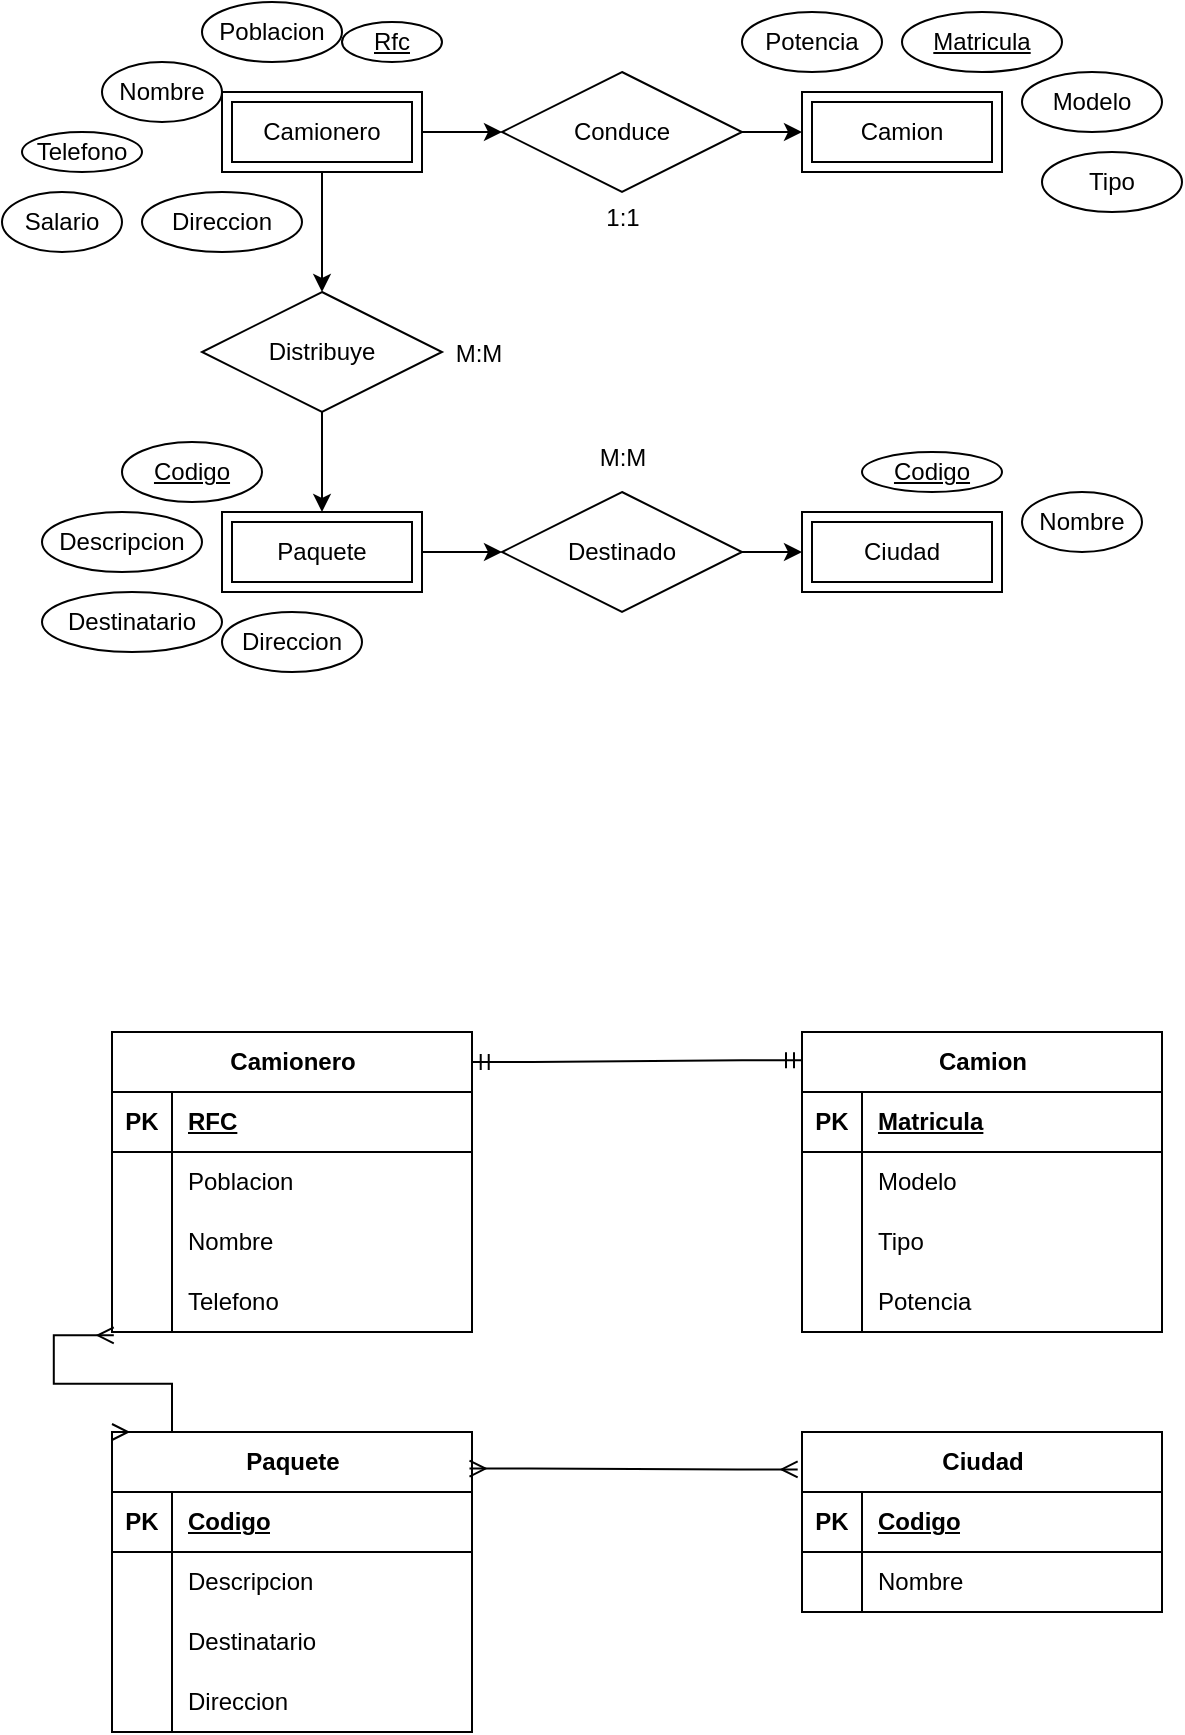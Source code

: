 <mxfile version="22.1.4" type="github">
  <diagram name="Página-1" id="xrfRB2OWBIHfdmjfUKbr">
    <mxGraphModel dx="580" dy="335" grid="1" gridSize="10" guides="1" tooltips="1" connect="1" arrows="1" fold="1" page="1" pageScale="1" pageWidth="827" pageHeight="1169" math="0" shadow="0">
      <root>
        <mxCell id="0" />
        <mxCell id="1" parent="0" />
        <mxCell id="TLxMO9Jg9sdpZKmf4QW4-1" value="Ciudad" style="shape=ext;margin=3;double=1;whiteSpace=wrap;html=1;align=center;" vertex="1" parent="1">
          <mxGeometry x="440" y="390" width="100" height="40" as="geometry" />
        </mxCell>
        <mxCell id="TLxMO9Jg9sdpZKmf4QW4-15" style="edgeStyle=orthogonalEdgeStyle;rounded=0;orthogonalLoop=1;jettySize=auto;html=1;exitX=1;exitY=0.5;exitDx=0;exitDy=0;entryX=0;entryY=0.5;entryDx=0;entryDy=0;" edge="1" parent="1" source="TLxMO9Jg9sdpZKmf4QW4-2" target="TLxMO9Jg9sdpZKmf4QW4-5">
          <mxGeometry relative="1" as="geometry" />
        </mxCell>
        <mxCell id="TLxMO9Jg9sdpZKmf4QW4-2" value="Paquete" style="shape=ext;margin=3;double=1;whiteSpace=wrap;html=1;align=center;" vertex="1" parent="1">
          <mxGeometry x="150" y="390" width="100" height="40" as="geometry" />
        </mxCell>
        <mxCell id="TLxMO9Jg9sdpZKmf4QW4-3" value="Camion" style="shape=ext;margin=3;double=1;whiteSpace=wrap;html=1;align=center;" vertex="1" parent="1">
          <mxGeometry x="440" y="180" width="100" height="40" as="geometry" />
        </mxCell>
        <mxCell id="TLxMO9Jg9sdpZKmf4QW4-16" style="edgeStyle=orthogonalEdgeStyle;rounded=0;orthogonalLoop=1;jettySize=auto;html=1;exitX=0.5;exitY=1;exitDx=0;exitDy=0;entryX=0.5;entryY=0;entryDx=0;entryDy=0;" edge="1" parent="1" source="TLxMO9Jg9sdpZKmf4QW4-4" target="TLxMO9Jg9sdpZKmf4QW4-7">
          <mxGeometry relative="1" as="geometry" />
        </mxCell>
        <mxCell id="TLxMO9Jg9sdpZKmf4QW4-18" style="edgeStyle=orthogonalEdgeStyle;rounded=0;orthogonalLoop=1;jettySize=auto;html=1;exitX=1;exitY=0.5;exitDx=0;exitDy=0;entryX=0;entryY=0.5;entryDx=0;entryDy=0;" edge="1" parent="1" source="TLxMO9Jg9sdpZKmf4QW4-4" target="TLxMO9Jg9sdpZKmf4QW4-6">
          <mxGeometry relative="1" as="geometry" />
        </mxCell>
        <mxCell id="TLxMO9Jg9sdpZKmf4QW4-4" value="Camionero" style="shape=ext;margin=3;double=1;whiteSpace=wrap;html=1;align=center;" vertex="1" parent="1">
          <mxGeometry x="150" y="180" width="100" height="40" as="geometry" />
        </mxCell>
        <mxCell id="TLxMO9Jg9sdpZKmf4QW4-14" style="edgeStyle=orthogonalEdgeStyle;rounded=0;orthogonalLoop=1;jettySize=auto;html=1;exitX=1;exitY=0.5;exitDx=0;exitDy=0;entryX=0;entryY=0.5;entryDx=0;entryDy=0;" edge="1" parent="1" source="TLxMO9Jg9sdpZKmf4QW4-5" target="TLxMO9Jg9sdpZKmf4QW4-1">
          <mxGeometry relative="1" as="geometry" />
        </mxCell>
        <mxCell id="TLxMO9Jg9sdpZKmf4QW4-5" value="Destinado" style="shape=rhombus;perimeter=rhombusPerimeter;whiteSpace=wrap;html=1;align=center;" vertex="1" parent="1">
          <mxGeometry x="290" y="380" width="120" height="60" as="geometry" />
        </mxCell>
        <mxCell id="TLxMO9Jg9sdpZKmf4QW4-19" style="edgeStyle=orthogonalEdgeStyle;rounded=0;orthogonalLoop=1;jettySize=auto;html=1;exitX=1;exitY=0.5;exitDx=0;exitDy=0;entryX=0;entryY=0.5;entryDx=0;entryDy=0;" edge="1" parent="1" source="TLxMO9Jg9sdpZKmf4QW4-6" target="TLxMO9Jg9sdpZKmf4QW4-3">
          <mxGeometry relative="1" as="geometry" />
        </mxCell>
        <mxCell id="TLxMO9Jg9sdpZKmf4QW4-6" value="Conduce" style="shape=rhombus;perimeter=rhombusPerimeter;whiteSpace=wrap;html=1;align=center;" vertex="1" parent="1">
          <mxGeometry x="290" y="170" width="120" height="60" as="geometry" />
        </mxCell>
        <mxCell id="TLxMO9Jg9sdpZKmf4QW4-17" style="edgeStyle=orthogonalEdgeStyle;rounded=0;orthogonalLoop=1;jettySize=auto;html=1;exitX=0.5;exitY=1;exitDx=0;exitDy=0;" edge="1" parent="1" source="TLxMO9Jg9sdpZKmf4QW4-7" target="TLxMO9Jg9sdpZKmf4QW4-2">
          <mxGeometry relative="1" as="geometry" />
        </mxCell>
        <mxCell id="TLxMO9Jg9sdpZKmf4QW4-7" value="Distribuye" style="shape=rhombus;perimeter=rhombusPerimeter;whiteSpace=wrap;html=1;align=center;" vertex="1" parent="1">
          <mxGeometry x="140" y="280" width="120" height="60" as="geometry" />
        </mxCell>
        <mxCell id="TLxMO9Jg9sdpZKmf4QW4-8" value="Nombre" style="ellipse;whiteSpace=wrap;html=1;align=center;" vertex="1" parent="1">
          <mxGeometry x="550" y="380" width="60" height="30" as="geometry" />
        </mxCell>
        <mxCell id="TLxMO9Jg9sdpZKmf4QW4-10" value="Codigo" style="ellipse;whiteSpace=wrap;html=1;align=center;fontStyle=4;" vertex="1" parent="1">
          <mxGeometry x="470" y="360" width="70" height="20" as="geometry" />
        </mxCell>
        <mxCell id="TLxMO9Jg9sdpZKmf4QW4-20" value="Matricula" style="ellipse;whiteSpace=wrap;html=1;align=center;fontStyle=4;" vertex="1" parent="1">
          <mxGeometry x="490" y="140" width="80" height="30" as="geometry" />
        </mxCell>
        <mxCell id="TLxMO9Jg9sdpZKmf4QW4-21" value="Modelo" style="ellipse;whiteSpace=wrap;html=1;align=center;" vertex="1" parent="1">
          <mxGeometry x="550" y="170" width="70" height="30" as="geometry" />
        </mxCell>
        <mxCell id="TLxMO9Jg9sdpZKmf4QW4-22" value="Tipo" style="ellipse;whiteSpace=wrap;html=1;align=center;" vertex="1" parent="1">
          <mxGeometry x="560" y="210" width="70" height="30" as="geometry" />
        </mxCell>
        <mxCell id="TLxMO9Jg9sdpZKmf4QW4-23" value="Potencia" style="ellipse;whiteSpace=wrap;html=1;align=center;" vertex="1" parent="1">
          <mxGeometry x="410" y="140" width="70" height="30" as="geometry" />
        </mxCell>
        <mxCell id="TLxMO9Jg9sdpZKmf4QW4-24" value="Rfc" style="ellipse;whiteSpace=wrap;html=1;align=center;fontStyle=4;" vertex="1" parent="1">
          <mxGeometry x="210" y="145" width="50" height="20" as="geometry" />
        </mxCell>
        <mxCell id="TLxMO9Jg9sdpZKmf4QW4-25" value="Poblacion" style="ellipse;whiteSpace=wrap;html=1;align=center;" vertex="1" parent="1">
          <mxGeometry x="140" y="135" width="70" height="30" as="geometry" />
        </mxCell>
        <mxCell id="TLxMO9Jg9sdpZKmf4QW4-26" value="Nombre" style="ellipse;whiteSpace=wrap;html=1;align=center;" vertex="1" parent="1">
          <mxGeometry x="90" y="165" width="60" height="30" as="geometry" />
        </mxCell>
        <mxCell id="TLxMO9Jg9sdpZKmf4QW4-27" value="Salario" style="ellipse;whiteSpace=wrap;html=1;align=center;" vertex="1" parent="1">
          <mxGeometry x="40" y="230" width="60" height="30" as="geometry" />
        </mxCell>
        <mxCell id="TLxMO9Jg9sdpZKmf4QW4-28" value="Direccion" style="ellipse;whiteSpace=wrap;html=1;align=center;" vertex="1" parent="1">
          <mxGeometry x="110" y="230" width="80" height="30" as="geometry" />
        </mxCell>
        <mxCell id="TLxMO9Jg9sdpZKmf4QW4-29" value="Telefono" style="ellipse;whiteSpace=wrap;html=1;align=center;" vertex="1" parent="1">
          <mxGeometry x="50" y="200" width="60" height="20" as="geometry" />
        </mxCell>
        <mxCell id="TLxMO9Jg9sdpZKmf4QW4-30" value="Codigo" style="ellipse;whiteSpace=wrap;html=1;align=center;fontStyle=4;" vertex="1" parent="1">
          <mxGeometry x="100" y="355" width="70" height="30" as="geometry" />
        </mxCell>
        <mxCell id="TLxMO9Jg9sdpZKmf4QW4-31" value="Descripcion" style="ellipse;whiteSpace=wrap;html=1;align=center;" vertex="1" parent="1">
          <mxGeometry x="60" y="390" width="80" height="30" as="geometry" />
        </mxCell>
        <mxCell id="TLxMO9Jg9sdpZKmf4QW4-32" value="Direccion" style="ellipse;whiteSpace=wrap;html=1;align=center;" vertex="1" parent="1">
          <mxGeometry x="150" y="440" width="70" height="30" as="geometry" />
        </mxCell>
        <mxCell id="TLxMO9Jg9sdpZKmf4QW4-33" value="Destinatario" style="ellipse;whiteSpace=wrap;html=1;align=center;" vertex="1" parent="1">
          <mxGeometry x="60" y="430" width="90" height="30" as="geometry" />
        </mxCell>
        <mxCell id="TLxMO9Jg9sdpZKmf4QW4-34" value="1:1" style="text;html=1;align=center;verticalAlign=middle;resizable=0;points=[];autosize=1;strokeColor=none;fillColor=none;" vertex="1" parent="1">
          <mxGeometry x="330" y="228" width="40" height="30" as="geometry" />
        </mxCell>
        <mxCell id="TLxMO9Jg9sdpZKmf4QW4-35" value="M:M" style="text;html=1;align=center;verticalAlign=middle;resizable=0;points=[];autosize=1;strokeColor=none;fillColor=none;" vertex="1" parent="1">
          <mxGeometry x="253" y="296" width="50" height="30" as="geometry" />
        </mxCell>
        <mxCell id="TLxMO9Jg9sdpZKmf4QW4-36" value="M:M" style="text;html=1;align=center;verticalAlign=middle;resizable=0;points=[];autosize=1;strokeColor=none;fillColor=none;" vertex="1" parent="1">
          <mxGeometry x="325" y="348" width="50" height="30" as="geometry" />
        </mxCell>
        <mxCell id="TLxMO9Jg9sdpZKmf4QW4-50" value="Paquete" style="shape=table;startSize=30;container=1;collapsible=1;childLayout=tableLayout;fixedRows=1;rowLines=0;fontStyle=1;align=center;resizeLast=1;html=1;" vertex="1" parent="1">
          <mxGeometry x="95" y="850" width="180" height="150" as="geometry" />
        </mxCell>
        <mxCell id="TLxMO9Jg9sdpZKmf4QW4-51" value="" style="shape=tableRow;horizontal=0;startSize=0;swimlaneHead=0;swimlaneBody=0;fillColor=none;collapsible=0;dropTarget=0;points=[[0,0.5],[1,0.5]];portConstraint=eastwest;top=0;left=0;right=0;bottom=1;" vertex="1" parent="TLxMO9Jg9sdpZKmf4QW4-50">
          <mxGeometry y="30" width="180" height="30" as="geometry" />
        </mxCell>
        <mxCell id="TLxMO9Jg9sdpZKmf4QW4-52" value="PK" style="shape=partialRectangle;connectable=0;fillColor=none;top=0;left=0;bottom=0;right=0;fontStyle=1;overflow=hidden;whiteSpace=wrap;html=1;" vertex="1" parent="TLxMO9Jg9sdpZKmf4QW4-51">
          <mxGeometry width="30" height="30" as="geometry">
            <mxRectangle width="30" height="30" as="alternateBounds" />
          </mxGeometry>
        </mxCell>
        <mxCell id="TLxMO9Jg9sdpZKmf4QW4-53" value="Codigo" style="shape=partialRectangle;connectable=0;fillColor=none;top=0;left=0;bottom=0;right=0;align=left;spacingLeft=6;fontStyle=5;overflow=hidden;whiteSpace=wrap;html=1;" vertex="1" parent="TLxMO9Jg9sdpZKmf4QW4-51">
          <mxGeometry x="30" width="150" height="30" as="geometry">
            <mxRectangle width="150" height="30" as="alternateBounds" />
          </mxGeometry>
        </mxCell>
        <mxCell id="TLxMO9Jg9sdpZKmf4QW4-54" value="" style="shape=tableRow;horizontal=0;startSize=0;swimlaneHead=0;swimlaneBody=0;fillColor=none;collapsible=0;dropTarget=0;points=[[0,0.5],[1,0.5]];portConstraint=eastwest;top=0;left=0;right=0;bottom=0;" vertex="1" parent="TLxMO9Jg9sdpZKmf4QW4-50">
          <mxGeometry y="60" width="180" height="30" as="geometry" />
        </mxCell>
        <mxCell id="TLxMO9Jg9sdpZKmf4QW4-55" value="" style="shape=partialRectangle;connectable=0;fillColor=none;top=0;left=0;bottom=0;right=0;editable=1;overflow=hidden;whiteSpace=wrap;html=1;" vertex="1" parent="TLxMO9Jg9sdpZKmf4QW4-54">
          <mxGeometry width="30" height="30" as="geometry">
            <mxRectangle width="30" height="30" as="alternateBounds" />
          </mxGeometry>
        </mxCell>
        <mxCell id="TLxMO9Jg9sdpZKmf4QW4-56" value="Descripcion" style="shape=partialRectangle;connectable=0;fillColor=none;top=0;left=0;bottom=0;right=0;align=left;spacingLeft=6;overflow=hidden;whiteSpace=wrap;html=1;" vertex="1" parent="TLxMO9Jg9sdpZKmf4QW4-54">
          <mxGeometry x="30" width="150" height="30" as="geometry">
            <mxRectangle width="150" height="30" as="alternateBounds" />
          </mxGeometry>
        </mxCell>
        <mxCell id="TLxMO9Jg9sdpZKmf4QW4-57" value="" style="shape=tableRow;horizontal=0;startSize=0;swimlaneHead=0;swimlaneBody=0;fillColor=none;collapsible=0;dropTarget=0;points=[[0,0.5],[1,0.5]];portConstraint=eastwest;top=0;left=0;right=0;bottom=0;" vertex="1" parent="TLxMO9Jg9sdpZKmf4QW4-50">
          <mxGeometry y="90" width="180" height="30" as="geometry" />
        </mxCell>
        <mxCell id="TLxMO9Jg9sdpZKmf4QW4-58" value="" style="shape=partialRectangle;connectable=0;fillColor=none;top=0;left=0;bottom=0;right=0;editable=1;overflow=hidden;whiteSpace=wrap;html=1;" vertex="1" parent="TLxMO9Jg9sdpZKmf4QW4-57">
          <mxGeometry width="30" height="30" as="geometry">
            <mxRectangle width="30" height="30" as="alternateBounds" />
          </mxGeometry>
        </mxCell>
        <mxCell id="TLxMO9Jg9sdpZKmf4QW4-59" value="Destinatario" style="shape=partialRectangle;connectable=0;fillColor=none;top=0;left=0;bottom=0;right=0;align=left;spacingLeft=6;overflow=hidden;whiteSpace=wrap;html=1;" vertex="1" parent="TLxMO9Jg9sdpZKmf4QW4-57">
          <mxGeometry x="30" width="150" height="30" as="geometry">
            <mxRectangle width="150" height="30" as="alternateBounds" />
          </mxGeometry>
        </mxCell>
        <mxCell id="TLxMO9Jg9sdpZKmf4QW4-60" value="" style="shape=tableRow;horizontal=0;startSize=0;swimlaneHead=0;swimlaneBody=0;fillColor=none;collapsible=0;dropTarget=0;points=[[0,0.5],[1,0.5]];portConstraint=eastwest;top=0;left=0;right=0;bottom=0;" vertex="1" parent="TLxMO9Jg9sdpZKmf4QW4-50">
          <mxGeometry y="120" width="180" height="30" as="geometry" />
        </mxCell>
        <mxCell id="TLxMO9Jg9sdpZKmf4QW4-61" value="" style="shape=partialRectangle;connectable=0;fillColor=none;top=0;left=0;bottom=0;right=0;editable=1;overflow=hidden;whiteSpace=wrap;html=1;" vertex="1" parent="TLxMO9Jg9sdpZKmf4QW4-60">
          <mxGeometry width="30" height="30" as="geometry">
            <mxRectangle width="30" height="30" as="alternateBounds" />
          </mxGeometry>
        </mxCell>
        <mxCell id="TLxMO9Jg9sdpZKmf4QW4-62" value="Direccion" style="shape=partialRectangle;connectable=0;fillColor=none;top=0;left=0;bottom=0;right=0;align=left;spacingLeft=6;overflow=hidden;whiteSpace=wrap;html=1;" vertex="1" parent="TLxMO9Jg9sdpZKmf4QW4-60">
          <mxGeometry x="30" width="150" height="30" as="geometry">
            <mxRectangle width="150" height="30" as="alternateBounds" />
          </mxGeometry>
        </mxCell>
        <mxCell id="TLxMO9Jg9sdpZKmf4QW4-63" value="Camion" style="shape=table;startSize=30;container=1;collapsible=1;childLayout=tableLayout;fixedRows=1;rowLines=0;fontStyle=1;align=center;resizeLast=1;html=1;" vertex="1" parent="1">
          <mxGeometry x="440" y="650" width="180" height="150" as="geometry" />
        </mxCell>
        <mxCell id="TLxMO9Jg9sdpZKmf4QW4-64" value="" style="shape=tableRow;horizontal=0;startSize=0;swimlaneHead=0;swimlaneBody=0;fillColor=none;collapsible=0;dropTarget=0;points=[[0,0.5],[1,0.5]];portConstraint=eastwest;top=0;left=0;right=0;bottom=1;" vertex="1" parent="TLxMO9Jg9sdpZKmf4QW4-63">
          <mxGeometry y="30" width="180" height="30" as="geometry" />
        </mxCell>
        <mxCell id="TLxMO9Jg9sdpZKmf4QW4-65" value="PK" style="shape=partialRectangle;connectable=0;fillColor=none;top=0;left=0;bottom=0;right=0;fontStyle=1;overflow=hidden;whiteSpace=wrap;html=1;" vertex="1" parent="TLxMO9Jg9sdpZKmf4QW4-64">
          <mxGeometry width="30" height="30" as="geometry">
            <mxRectangle width="30" height="30" as="alternateBounds" />
          </mxGeometry>
        </mxCell>
        <mxCell id="TLxMO9Jg9sdpZKmf4QW4-66" value="Matricula" style="shape=partialRectangle;connectable=0;fillColor=none;top=0;left=0;bottom=0;right=0;align=left;spacingLeft=6;fontStyle=5;overflow=hidden;whiteSpace=wrap;html=1;" vertex="1" parent="TLxMO9Jg9sdpZKmf4QW4-64">
          <mxGeometry x="30" width="150" height="30" as="geometry">
            <mxRectangle width="150" height="30" as="alternateBounds" />
          </mxGeometry>
        </mxCell>
        <mxCell id="TLxMO9Jg9sdpZKmf4QW4-67" value="" style="shape=tableRow;horizontal=0;startSize=0;swimlaneHead=0;swimlaneBody=0;fillColor=none;collapsible=0;dropTarget=0;points=[[0,0.5],[1,0.5]];portConstraint=eastwest;top=0;left=0;right=0;bottom=0;" vertex="1" parent="TLxMO9Jg9sdpZKmf4QW4-63">
          <mxGeometry y="60" width="180" height="30" as="geometry" />
        </mxCell>
        <mxCell id="TLxMO9Jg9sdpZKmf4QW4-68" value="" style="shape=partialRectangle;connectable=0;fillColor=none;top=0;left=0;bottom=0;right=0;editable=1;overflow=hidden;whiteSpace=wrap;html=1;" vertex="1" parent="TLxMO9Jg9sdpZKmf4QW4-67">
          <mxGeometry width="30" height="30" as="geometry">
            <mxRectangle width="30" height="30" as="alternateBounds" />
          </mxGeometry>
        </mxCell>
        <mxCell id="TLxMO9Jg9sdpZKmf4QW4-69" value="Modelo" style="shape=partialRectangle;connectable=0;fillColor=none;top=0;left=0;bottom=0;right=0;align=left;spacingLeft=6;overflow=hidden;whiteSpace=wrap;html=1;" vertex="1" parent="TLxMO9Jg9sdpZKmf4QW4-67">
          <mxGeometry x="30" width="150" height="30" as="geometry">
            <mxRectangle width="150" height="30" as="alternateBounds" />
          </mxGeometry>
        </mxCell>
        <mxCell id="TLxMO9Jg9sdpZKmf4QW4-70" value="" style="shape=tableRow;horizontal=0;startSize=0;swimlaneHead=0;swimlaneBody=0;fillColor=none;collapsible=0;dropTarget=0;points=[[0,0.5],[1,0.5]];portConstraint=eastwest;top=0;left=0;right=0;bottom=0;" vertex="1" parent="TLxMO9Jg9sdpZKmf4QW4-63">
          <mxGeometry y="90" width="180" height="30" as="geometry" />
        </mxCell>
        <mxCell id="TLxMO9Jg9sdpZKmf4QW4-71" value="" style="shape=partialRectangle;connectable=0;fillColor=none;top=0;left=0;bottom=0;right=0;editable=1;overflow=hidden;whiteSpace=wrap;html=1;" vertex="1" parent="TLxMO9Jg9sdpZKmf4QW4-70">
          <mxGeometry width="30" height="30" as="geometry">
            <mxRectangle width="30" height="30" as="alternateBounds" />
          </mxGeometry>
        </mxCell>
        <mxCell id="TLxMO9Jg9sdpZKmf4QW4-72" value="Tipo" style="shape=partialRectangle;connectable=0;fillColor=none;top=0;left=0;bottom=0;right=0;align=left;spacingLeft=6;overflow=hidden;whiteSpace=wrap;html=1;" vertex="1" parent="TLxMO9Jg9sdpZKmf4QW4-70">
          <mxGeometry x="30" width="150" height="30" as="geometry">
            <mxRectangle width="150" height="30" as="alternateBounds" />
          </mxGeometry>
        </mxCell>
        <mxCell id="TLxMO9Jg9sdpZKmf4QW4-73" value="" style="shape=tableRow;horizontal=0;startSize=0;swimlaneHead=0;swimlaneBody=0;fillColor=none;collapsible=0;dropTarget=0;points=[[0,0.5],[1,0.5]];portConstraint=eastwest;top=0;left=0;right=0;bottom=0;" vertex="1" parent="TLxMO9Jg9sdpZKmf4QW4-63">
          <mxGeometry y="120" width="180" height="30" as="geometry" />
        </mxCell>
        <mxCell id="TLxMO9Jg9sdpZKmf4QW4-74" value="" style="shape=partialRectangle;connectable=0;fillColor=none;top=0;left=0;bottom=0;right=0;editable=1;overflow=hidden;whiteSpace=wrap;html=1;" vertex="1" parent="TLxMO9Jg9sdpZKmf4QW4-73">
          <mxGeometry width="30" height="30" as="geometry">
            <mxRectangle width="30" height="30" as="alternateBounds" />
          </mxGeometry>
        </mxCell>
        <mxCell id="TLxMO9Jg9sdpZKmf4QW4-75" value="Potencia" style="shape=partialRectangle;connectable=0;fillColor=none;top=0;left=0;bottom=0;right=0;align=left;spacingLeft=6;overflow=hidden;whiteSpace=wrap;html=1;" vertex="1" parent="TLxMO9Jg9sdpZKmf4QW4-73">
          <mxGeometry x="30" width="150" height="30" as="geometry">
            <mxRectangle width="150" height="30" as="alternateBounds" />
          </mxGeometry>
        </mxCell>
        <mxCell id="TLxMO9Jg9sdpZKmf4QW4-76" value="Camionero" style="shape=table;startSize=30;container=1;collapsible=1;childLayout=tableLayout;fixedRows=1;rowLines=0;fontStyle=1;align=center;resizeLast=1;html=1;" vertex="1" parent="1">
          <mxGeometry x="95" y="650" width="180" height="150" as="geometry">
            <mxRectangle x="95" y="650" width="100" height="30" as="alternateBounds" />
          </mxGeometry>
        </mxCell>
        <mxCell id="TLxMO9Jg9sdpZKmf4QW4-77" value="" style="shape=tableRow;horizontal=0;startSize=0;swimlaneHead=0;swimlaneBody=0;fillColor=none;collapsible=0;dropTarget=0;points=[[0,0.5],[1,0.5]];portConstraint=eastwest;top=0;left=0;right=0;bottom=1;" vertex="1" parent="TLxMO9Jg9sdpZKmf4QW4-76">
          <mxGeometry y="30" width="180" height="30" as="geometry" />
        </mxCell>
        <mxCell id="TLxMO9Jg9sdpZKmf4QW4-78" value="PK" style="shape=partialRectangle;connectable=0;fillColor=none;top=0;left=0;bottom=0;right=0;fontStyle=1;overflow=hidden;whiteSpace=wrap;html=1;" vertex="1" parent="TLxMO9Jg9sdpZKmf4QW4-77">
          <mxGeometry width="30" height="30" as="geometry">
            <mxRectangle width="30" height="30" as="alternateBounds" />
          </mxGeometry>
        </mxCell>
        <mxCell id="TLxMO9Jg9sdpZKmf4QW4-79" value="RFC" style="shape=partialRectangle;connectable=0;fillColor=none;top=0;left=0;bottom=0;right=0;align=left;spacingLeft=6;fontStyle=5;overflow=hidden;whiteSpace=wrap;html=1;" vertex="1" parent="TLxMO9Jg9sdpZKmf4QW4-77">
          <mxGeometry x="30" width="150" height="30" as="geometry">
            <mxRectangle width="150" height="30" as="alternateBounds" />
          </mxGeometry>
        </mxCell>
        <mxCell id="TLxMO9Jg9sdpZKmf4QW4-80" value="" style="shape=tableRow;horizontal=0;startSize=0;swimlaneHead=0;swimlaneBody=0;fillColor=none;collapsible=0;dropTarget=0;points=[[0,0.5],[1,0.5]];portConstraint=eastwest;top=0;left=0;right=0;bottom=0;" vertex="1" parent="TLxMO9Jg9sdpZKmf4QW4-76">
          <mxGeometry y="60" width="180" height="30" as="geometry" />
        </mxCell>
        <mxCell id="TLxMO9Jg9sdpZKmf4QW4-81" value="" style="shape=partialRectangle;connectable=0;fillColor=none;top=0;left=0;bottom=0;right=0;editable=1;overflow=hidden;whiteSpace=wrap;html=1;" vertex="1" parent="TLxMO9Jg9sdpZKmf4QW4-80">
          <mxGeometry width="30" height="30" as="geometry">
            <mxRectangle width="30" height="30" as="alternateBounds" />
          </mxGeometry>
        </mxCell>
        <mxCell id="TLxMO9Jg9sdpZKmf4QW4-82" value="Poblacion" style="shape=partialRectangle;connectable=0;fillColor=none;top=0;left=0;bottom=0;right=0;align=left;spacingLeft=6;overflow=hidden;whiteSpace=wrap;html=1;" vertex="1" parent="TLxMO9Jg9sdpZKmf4QW4-80">
          <mxGeometry x="30" width="150" height="30" as="geometry">
            <mxRectangle width="150" height="30" as="alternateBounds" />
          </mxGeometry>
        </mxCell>
        <mxCell id="TLxMO9Jg9sdpZKmf4QW4-83" value="" style="shape=tableRow;horizontal=0;startSize=0;swimlaneHead=0;swimlaneBody=0;fillColor=none;collapsible=0;dropTarget=0;points=[[0,0.5],[1,0.5]];portConstraint=eastwest;top=0;left=0;right=0;bottom=0;" vertex="1" parent="TLxMO9Jg9sdpZKmf4QW4-76">
          <mxGeometry y="90" width="180" height="30" as="geometry" />
        </mxCell>
        <mxCell id="TLxMO9Jg9sdpZKmf4QW4-84" value="" style="shape=partialRectangle;connectable=0;fillColor=none;top=0;left=0;bottom=0;right=0;editable=1;overflow=hidden;whiteSpace=wrap;html=1;" vertex="1" parent="TLxMO9Jg9sdpZKmf4QW4-83">
          <mxGeometry width="30" height="30" as="geometry">
            <mxRectangle width="30" height="30" as="alternateBounds" />
          </mxGeometry>
        </mxCell>
        <mxCell id="TLxMO9Jg9sdpZKmf4QW4-85" value="Nombre" style="shape=partialRectangle;connectable=0;fillColor=none;top=0;left=0;bottom=0;right=0;align=left;spacingLeft=6;overflow=hidden;whiteSpace=wrap;html=1;" vertex="1" parent="TLxMO9Jg9sdpZKmf4QW4-83">
          <mxGeometry x="30" width="150" height="30" as="geometry">
            <mxRectangle width="150" height="30" as="alternateBounds" />
          </mxGeometry>
        </mxCell>
        <mxCell id="TLxMO9Jg9sdpZKmf4QW4-86" value="" style="shape=tableRow;horizontal=0;startSize=0;swimlaneHead=0;swimlaneBody=0;fillColor=none;collapsible=0;dropTarget=0;points=[[0,0.5],[1,0.5]];portConstraint=eastwest;top=0;left=0;right=0;bottom=0;" vertex="1" parent="TLxMO9Jg9sdpZKmf4QW4-76">
          <mxGeometry y="120" width="180" height="30" as="geometry" />
        </mxCell>
        <mxCell id="TLxMO9Jg9sdpZKmf4QW4-87" value="" style="shape=partialRectangle;connectable=0;fillColor=none;top=0;left=0;bottom=0;right=0;editable=1;overflow=hidden;whiteSpace=wrap;html=1;" vertex="1" parent="TLxMO9Jg9sdpZKmf4QW4-86">
          <mxGeometry width="30" height="30" as="geometry">
            <mxRectangle width="30" height="30" as="alternateBounds" />
          </mxGeometry>
        </mxCell>
        <mxCell id="TLxMO9Jg9sdpZKmf4QW4-88" value="Telefono" style="shape=partialRectangle;connectable=0;fillColor=none;top=0;left=0;bottom=0;right=0;align=left;spacingLeft=6;overflow=hidden;whiteSpace=wrap;html=1;" vertex="1" parent="TLxMO9Jg9sdpZKmf4QW4-86">
          <mxGeometry x="30" width="150" height="30" as="geometry">
            <mxRectangle width="150" height="30" as="alternateBounds" />
          </mxGeometry>
        </mxCell>
        <mxCell id="TLxMO9Jg9sdpZKmf4QW4-114" value="" style="group" vertex="1" connectable="0" parent="1">
          <mxGeometry x="440" y="850" width="180" height="120" as="geometry" />
        </mxCell>
        <mxCell id="TLxMO9Jg9sdpZKmf4QW4-37" value="Ciudad" style="shape=table;startSize=30;container=1;collapsible=1;childLayout=tableLayout;fixedRows=1;rowLines=0;fontStyle=1;align=center;resizeLast=1;html=1;" vertex="1" parent="TLxMO9Jg9sdpZKmf4QW4-114">
          <mxGeometry width="180" height="90" as="geometry" />
        </mxCell>
        <mxCell id="TLxMO9Jg9sdpZKmf4QW4-38" value="" style="shape=tableRow;horizontal=0;startSize=0;swimlaneHead=0;swimlaneBody=0;fillColor=none;collapsible=0;dropTarget=0;points=[[0,0.5],[1,0.5]];portConstraint=eastwest;top=0;left=0;right=0;bottom=1;" vertex="1" parent="TLxMO9Jg9sdpZKmf4QW4-37">
          <mxGeometry y="30" width="180" height="30" as="geometry" />
        </mxCell>
        <mxCell id="TLxMO9Jg9sdpZKmf4QW4-39" value="PK" style="shape=partialRectangle;connectable=0;fillColor=none;top=0;left=0;bottom=0;right=0;fontStyle=1;overflow=hidden;whiteSpace=wrap;html=1;" vertex="1" parent="TLxMO9Jg9sdpZKmf4QW4-38">
          <mxGeometry width="30" height="30" as="geometry">
            <mxRectangle width="30" height="30" as="alternateBounds" />
          </mxGeometry>
        </mxCell>
        <mxCell id="TLxMO9Jg9sdpZKmf4QW4-40" value="Codigo" style="shape=partialRectangle;connectable=0;fillColor=none;top=0;left=0;bottom=0;right=0;align=left;spacingLeft=6;fontStyle=5;overflow=hidden;whiteSpace=wrap;html=1;" vertex="1" parent="TLxMO9Jg9sdpZKmf4QW4-38">
          <mxGeometry x="30" width="150" height="30" as="geometry">
            <mxRectangle width="150" height="30" as="alternateBounds" />
          </mxGeometry>
        </mxCell>
        <mxCell id="TLxMO9Jg9sdpZKmf4QW4-41" value="" style="shape=tableRow;horizontal=0;startSize=0;swimlaneHead=0;swimlaneBody=0;fillColor=none;collapsible=0;dropTarget=0;points=[[0,0.5],[1,0.5]];portConstraint=eastwest;top=0;left=0;right=0;bottom=0;" vertex="1" parent="TLxMO9Jg9sdpZKmf4QW4-37">
          <mxGeometry y="60" width="180" height="30" as="geometry" />
        </mxCell>
        <mxCell id="TLxMO9Jg9sdpZKmf4QW4-42" value="" style="shape=partialRectangle;connectable=0;fillColor=none;top=0;left=0;bottom=0;right=0;editable=1;overflow=hidden;whiteSpace=wrap;html=1;" vertex="1" parent="TLxMO9Jg9sdpZKmf4QW4-41">
          <mxGeometry width="30" height="30" as="geometry">
            <mxRectangle width="30" height="30" as="alternateBounds" />
          </mxGeometry>
        </mxCell>
        <mxCell id="TLxMO9Jg9sdpZKmf4QW4-43" value="Nombre" style="shape=partialRectangle;connectable=0;fillColor=none;top=0;left=0;bottom=0;right=0;align=left;spacingLeft=6;overflow=hidden;whiteSpace=wrap;html=1;" vertex="1" parent="TLxMO9Jg9sdpZKmf4QW4-41">
          <mxGeometry x="30" width="150" height="30" as="geometry">
            <mxRectangle width="150" height="30" as="alternateBounds" />
          </mxGeometry>
        </mxCell>
        <mxCell id="TLxMO9Jg9sdpZKmf4QW4-115" value="" style="edgeStyle=entityRelationEdgeStyle;fontSize=12;html=1;endArrow=ERmandOne;startArrow=ERmandOne;rounded=0;exitX=1.002;exitY=0.1;exitDx=0;exitDy=0;exitPerimeter=0;entryX=0;entryY=0.094;entryDx=0;entryDy=0;entryPerimeter=0;" edge="1" parent="1" source="TLxMO9Jg9sdpZKmf4QW4-76" target="TLxMO9Jg9sdpZKmf4QW4-63">
          <mxGeometry width="100" height="100" relative="1" as="geometry">
            <mxPoint x="280" y="790" as="sourcePoint" />
            <mxPoint x="380" y="690" as="targetPoint" />
          </mxGeometry>
        </mxCell>
        <mxCell id="TLxMO9Jg9sdpZKmf4QW4-116" value="" style="edgeStyle=entityRelationEdgeStyle;fontSize=12;html=1;endArrow=ERmany;startArrow=ERmany;rounded=0;entryX=0;entryY=0;entryDx=0;entryDy=0;exitX=0.005;exitY=1.056;exitDx=0;exitDy=0;exitPerimeter=0;" edge="1" parent="1" source="TLxMO9Jg9sdpZKmf4QW4-86" target="TLxMO9Jg9sdpZKmf4QW4-50">
          <mxGeometry width="100" height="100" relative="1" as="geometry">
            <mxPoint x="140" y="820" as="sourcePoint" />
            <mxPoint x="185" y="849.16" as="targetPoint" />
          </mxGeometry>
        </mxCell>
        <mxCell id="TLxMO9Jg9sdpZKmf4QW4-117" value="" style="edgeStyle=entityRelationEdgeStyle;fontSize=12;html=1;endArrow=ERmany;startArrow=ERmany;rounded=0;exitX=0.993;exitY=0.122;exitDx=0;exitDy=0;exitPerimeter=0;entryX=-0.012;entryY=0.208;entryDx=0;entryDy=0;entryPerimeter=0;" edge="1" parent="1" source="TLxMO9Jg9sdpZKmf4QW4-50" target="TLxMO9Jg9sdpZKmf4QW4-37">
          <mxGeometry width="100" height="100" relative="1" as="geometry">
            <mxPoint x="380" y="960" as="sourcePoint" />
            <mxPoint x="480" y="860" as="targetPoint" />
          </mxGeometry>
        </mxCell>
      </root>
    </mxGraphModel>
  </diagram>
</mxfile>
